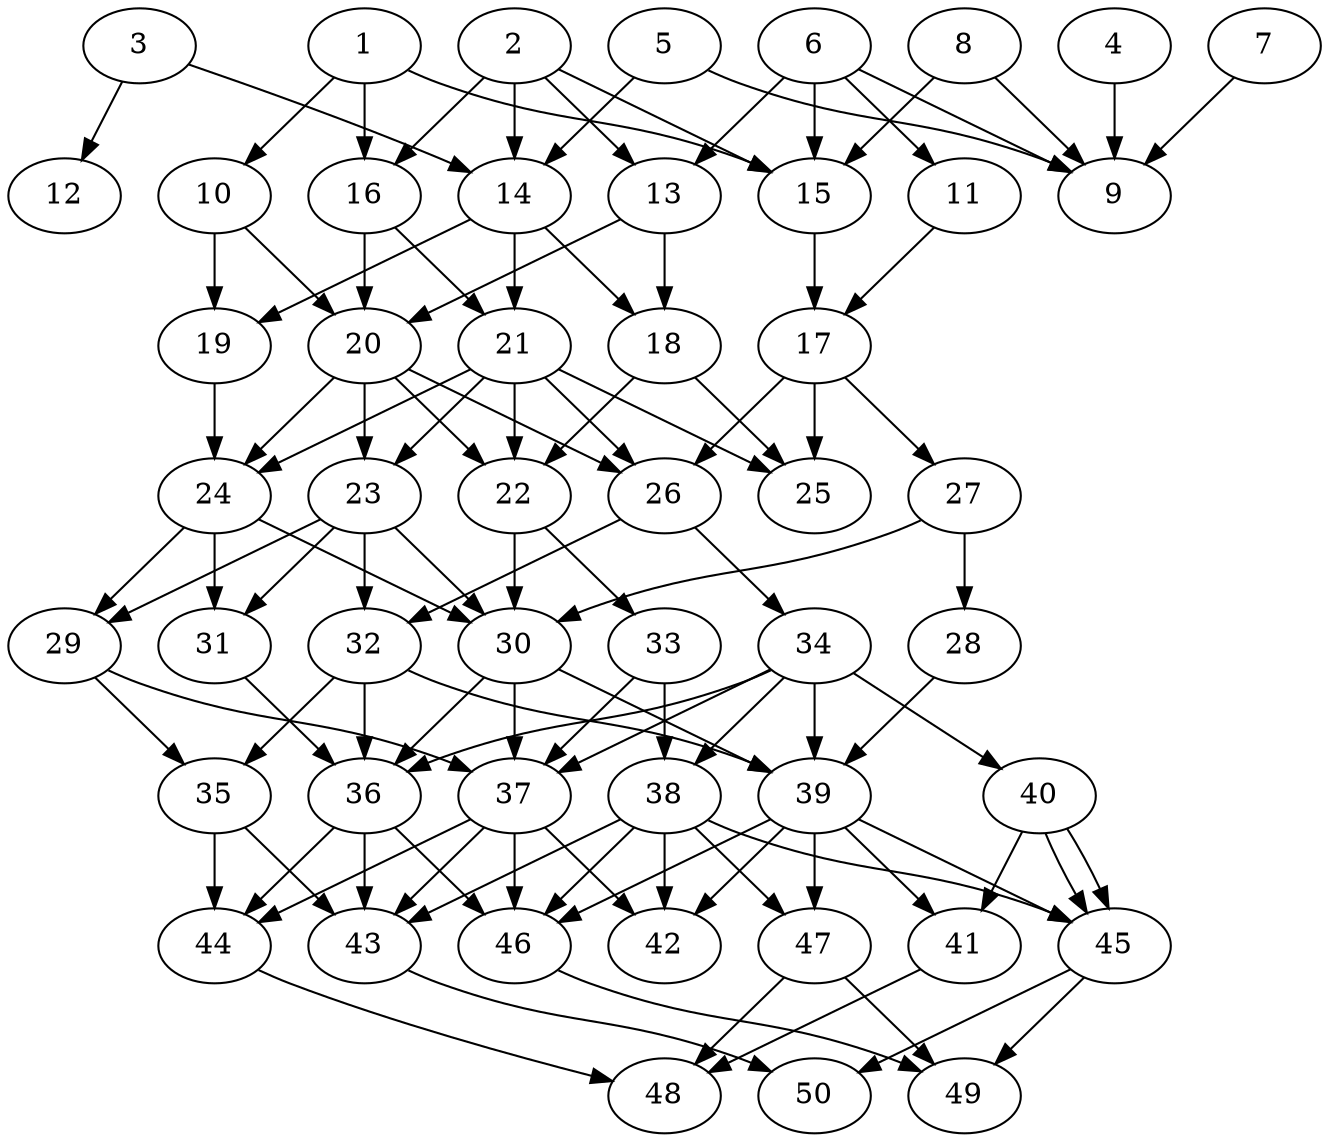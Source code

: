 // DAG automatically generated by daggen at Thu Oct  3 14:07:58 2019
// ./daggen --dot -n 50 --ccr 0.5 --fat 0.5 --regular 0.7 --density 0.6 --mindata 5242880 --maxdata 52428800 
digraph G {
  1 [size="54976512", alpha="0.02", expect_size="27488256"] 
  1 -> 10 [size ="27488256"]
  1 -> 15 [size ="27488256"]
  1 -> 16 [size ="27488256"]
  2 [size="16033792", alpha="0.00", expect_size="8016896"] 
  2 -> 13 [size ="8016896"]
  2 -> 14 [size ="8016896"]
  2 -> 15 [size ="8016896"]
  2 -> 16 [size ="8016896"]
  3 [size="89620480", alpha="0.07", expect_size="44810240"] 
  3 -> 12 [size ="44810240"]
  3 -> 14 [size ="44810240"]
  4 [size="82792448", alpha="0.08", expect_size="41396224"] 
  4 -> 9 [size ="41396224"]
  5 [size="72579072", alpha="0.16", expect_size="36289536"] 
  5 -> 9 [size ="36289536"]
  5 -> 14 [size ="36289536"]
  6 [size="22192128", alpha="0.09", expect_size="11096064"] 
  6 -> 9 [size ="11096064"]
  6 -> 11 [size ="11096064"]
  6 -> 13 [size ="11096064"]
  6 -> 15 [size ="11096064"]
  7 [size="44705792", alpha="0.01", expect_size="22352896"] 
  7 -> 9 [size ="22352896"]
  8 [size="39796736", alpha="0.19", expect_size="19898368"] 
  8 -> 9 [size ="19898368"]
  8 -> 15 [size ="19898368"]
  9 [size="34488320", alpha="0.05", expect_size="17244160"] 
  10 [size="87298048", alpha="0.18", expect_size="43649024"] 
  10 -> 19 [size ="43649024"]
  10 -> 20 [size ="43649024"]
  11 [size="45172736", alpha="0.01", expect_size="22586368"] 
  11 -> 17 [size ="22586368"]
  12 [size="53938176", alpha="0.17", expect_size="26969088"] 
  13 [size="55506944", alpha="0.05", expect_size="27753472"] 
  13 -> 18 [size ="27753472"]
  13 -> 20 [size ="27753472"]
  14 [size="86898688", alpha="0.10", expect_size="43449344"] 
  14 -> 18 [size ="43449344"]
  14 -> 19 [size ="43449344"]
  14 -> 21 [size ="43449344"]
  15 [size="32313344", alpha="0.04", expect_size="16156672"] 
  15 -> 17 [size ="16156672"]
  16 [size="14843904", alpha="0.15", expect_size="7421952"] 
  16 -> 20 [size ="7421952"]
  16 -> 21 [size ="7421952"]
  17 [size="56545280", alpha="0.10", expect_size="28272640"] 
  17 -> 25 [size ="28272640"]
  17 -> 26 [size ="28272640"]
  17 -> 27 [size ="28272640"]
  18 [size="62101504", alpha="0.10", expect_size="31050752"] 
  18 -> 22 [size ="31050752"]
  18 -> 25 [size ="31050752"]
  19 [size="56221696", alpha="0.12", expect_size="28110848"] 
  19 -> 24 [size ="28110848"]
  20 [size="77977600", alpha="0.00", expect_size="38988800"] 
  20 -> 22 [size ="38988800"]
  20 -> 23 [size ="38988800"]
  20 -> 24 [size ="38988800"]
  20 -> 26 [size ="38988800"]
  21 [size="68700160", alpha="0.19", expect_size="34350080"] 
  21 -> 22 [size ="34350080"]
  21 -> 23 [size ="34350080"]
  21 -> 24 [size ="34350080"]
  21 -> 25 [size ="34350080"]
  21 -> 26 [size ="34350080"]
  22 [size="75294720", alpha="0.18", expect_size="37647360"] 
  22 -> 30 [size ="37647360"]
  22 -> 33 [size ="37647360"]
  23 [size="62482432", alpha="0.14", expect_size="31241216"] 
  23 -> 29 [size ="31241216"]
  23 -> 30 [size ="31241216"]
  23 -> 31 [size ="31241216"]
  23 -> 32 [size ="31241216"]
  24 [size="84713472", alpha="0.06", expect_size="42356736"] 
  24 -> 29 [size ="42356736"]
  24 -> 30 [size ="42356736"]
  24 -> 31 [size ="42356736"]
  25 [size="37425152", alpha="0.10", expect_size="18712576"] 
  26 [size="58370048", alpha="0.17", expect_size="29185024"] 
  26 -> 32 [size ="29185024"]
  26 -> 34 [size ="29185024"]
  27 [size="33576960", alpha="0.12", expect_size="16788480"] 
  27 -> 28 [size ="16788480"]
  27 -> 30 [size ="16788480"]
  28 [size="80736256", alpha="0.12", expect_size="40368128"] 
  28 -> 39 [size ="40368128"]
  29 [size="34418688", alpha="0.18", expect_size="17209344"] 
  29 -> 35 [size ="17209344"]
  29 -> 37 [size ="17209344"]
  30 [size="88868864", alpha="0.00", expect_size="44434432"] 
  30 -> 36 [size ="44434432"]
  30 -> 37 [size ="44434432"]
  30 -> 39 [size ="44434432"]
  31 [size="90425344", alpha="0.09", expect_size="45212672"] 
  31 -> 36 [size ="45212672"]
  32 [size="83578880", alpha="0.08", expect_size="41789440"] 
  32 -> 35 [size ="41789440"]
  32 -> 36 [size ="41789440"]
  32 -> 39 [size ="41789440"]
  33 [size="73879552", alpha="0.16", expect_size="36939776"] 
  33 -> 37 [size ="36939776"]
  33 -> 38 [size ="36939776"]
  34 [size="46090240", alpha="0.00", expect_size="23045120"] 
  34 -> 36 [size ="23045120"]
  34 -> 37 [size ="23045120"]
  34 -> 38 [size ="23045120"]
  34 -> 39 [size ="23045120"]
  34 -> 40 [size ="23045120"]
  35 [size="72519680", alpha="0.09", expect_size="36259840"] 
  35 -> 43 [size ="36259840"]
  35 -> 44 [size ="36259840"]
  36 [size="26515456", alpha="0.19", expect_size="13257728"] 
  36 -> 43 [size ="13257728"]
  36 -> 44 [size ="13257728"]
  36 -> 46 [size ="13257728"]
  37 [size="14159872", alpha="0.18", expect_size="7079936"] 
  37 -> 42 [size ="7079936"]
  37 -> 43 [size ="7079936"]
  37 -> 44 [size ="7079936"]
  37 -> 46 [size ="7079936"]
  38 [size="69670912", alpha="0.09", expect_size="34835456"] 
  38 -> 42 [size ="34835456"]
  38 -> 43 [size ="34835456"]
  38 -> 45 [size ="34835456"]
  38 -> 46 [size ="34835456"]
  38 -> 47 [size ="34835456"]
  39 [size="33619968", alpha="0.09", expect_size="16809984"] 
  39 -> 41 [size ="16809984"]
  39 -> 42 [size ="16809984"]
  39 -> 45 [size ="16809984"]
  39 -> 46 [size ="16809984"]
  39 -> 47 [size ="16809984"]
  40 [size="24381440", alpha="0.04", expect_size="12190720"] 
  40 -> 41 [size ="12190720"]
  40 -> 45 [size ="12190720"]
  40 -> 45 [size ="12190720"]
  41 [size="24395776", alpha="0.10", expect_size="12197888"] 
  41 -> 48 [size ="12197888"]
  42 [size="68354048", alpha="0.11", expect_size="34177024"] 
  43 [size="10962944", alpha="0.03", expect_size="5481472"] 
  43 -> 50 [size ="5481472"]
  44 [size="85989376", alpha="0.10", expect_size="42994688"] 
  44 -> 48 [size ="42994688"]
  45 [size="86732800", alpha="0.03", expect_size="43366400"] 
  45 -> 49 [size ="43366400"]
  45 -> 50 [size ="43366400"]
  46 [size="35020800", alpha="0.06", expect_size="17510400"] 
  46 -> 49 [size ="17510400"]
  47 [size="29583360", alpha="0.14", expect_size="14791680"] 
  47 -> 48 [size ="14791680"]
  47 -> 49 [size ="14791680"]
  48 [size="22112256", alpha="0.17", expect_size="11056128"] 
  49 [size="64221184", alpha="0.05", expect_size="32110592"] 
  50 [size="12906496", alpha="0.10", expect_size="6453248"] 
}
